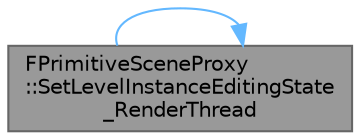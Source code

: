 digraph "FPrimitiveSceneProxy::SetLevelInstanceEditingState_RenderThread"
{
 // INTERACTIVE_SVG=YES
 // LATEX_PDF_SIZE
  bgcolor="transparent";
  edge [fontname=Helvetica,fontsize=10,labelfontname=Helvetica,labelfontsize=10];
  node [fontname=Helvetica,fontsize=10,shape=box,height=0.2,width=0.4];
  rankdir="LR";
  Node1 [id="Node000001",label="FPrimitiveSceneProxy\l::SetLevelInstanceEditingState\l_RenderThread",height=0.2,width=0.4,color="gray40", fillcolor="grey60", style="filled", fontcolor="black",tooltip="Updates LevelInstance editing state for the primitive proxy."];
  Node1 -> Node1 [id="edge1_Node000001_Node000001",color="steelblue1",style="solid",tooltip=" "];
}
